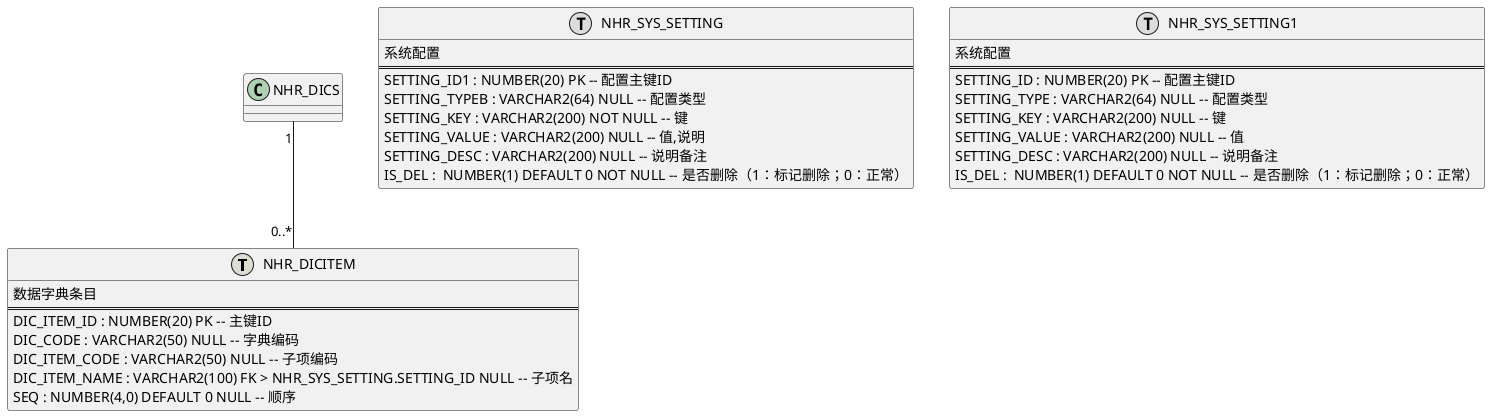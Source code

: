 PK
FK
UNIQUE
INDEX

@startuml 基础

class NHR_DICITEM <<(T,#DDDDD4)>> {
    数据字典条目
    ==
    DIC_ITEM_ID : NUMBER(20) PK -- 主键ID
    DIC_CODE : VARCHAR2(50) NULL -- 字典编码
    DIC_ITEM_CODE : VARCHAR2(50) NULL -- 子项编码
    DIC_ITEM_NAME : VARCHAR2(100) FK > NHR_SYS_SETTING.SETTING_ID NULL -- 子项名
    SEQ : NUMBER(4,0) DEFAULT 0 NULL -- 顺序
    'UNIQUE DIC_CODE,DIC_ITEM_CODE
}

NHR_DICS "1" -- "0..*" NHR_DICITEM

class NHR_SYS_SETTING <<(T,#DDDDDD)>> {
    系统配置
    ==
    SETTING_ID1 : NUMBER(20) PK -- 配置主键ID
    SETTING_TYPEB : VARCHAR2(64) NULL -- 配置类型
    SETTING_KEY : VARCHAR2(200) NOT NULL -- 键
    SETTING_VALUE : VARCHAR2(200) NULL -- 值,说明
    SETTING_DESC : VARCHAR2(200) NULL -- 说明备注
    IS_DEL :  NUMBER(1) DEFAULT 0 NOT NULL -- 是否删除（1：标记删除；0：正常）
}

class NHR_SYS_SETTING1 <<(T,#DDDDDD)>> {
    系统配置
    ==
    SETTING_ID : NUMBER(20) PK -- 配置主键ID
    SETTING_TYPE : VARCHAR2(64) NULL -- 配置类型
    SETTING_KEY : VARCHAR2(200) NULL -- 键
    SETTING_VALUE : VARCHAR2(200) NULL -- 值
    SETTING_DESC : VARCHAR2(200) NULL -- 说明备注
    IS_DEL :  NUMBER(1) DEFAULT 0 NOT NULL -- 是否删除（1：标记删除；0：正常）
}

@enduml
